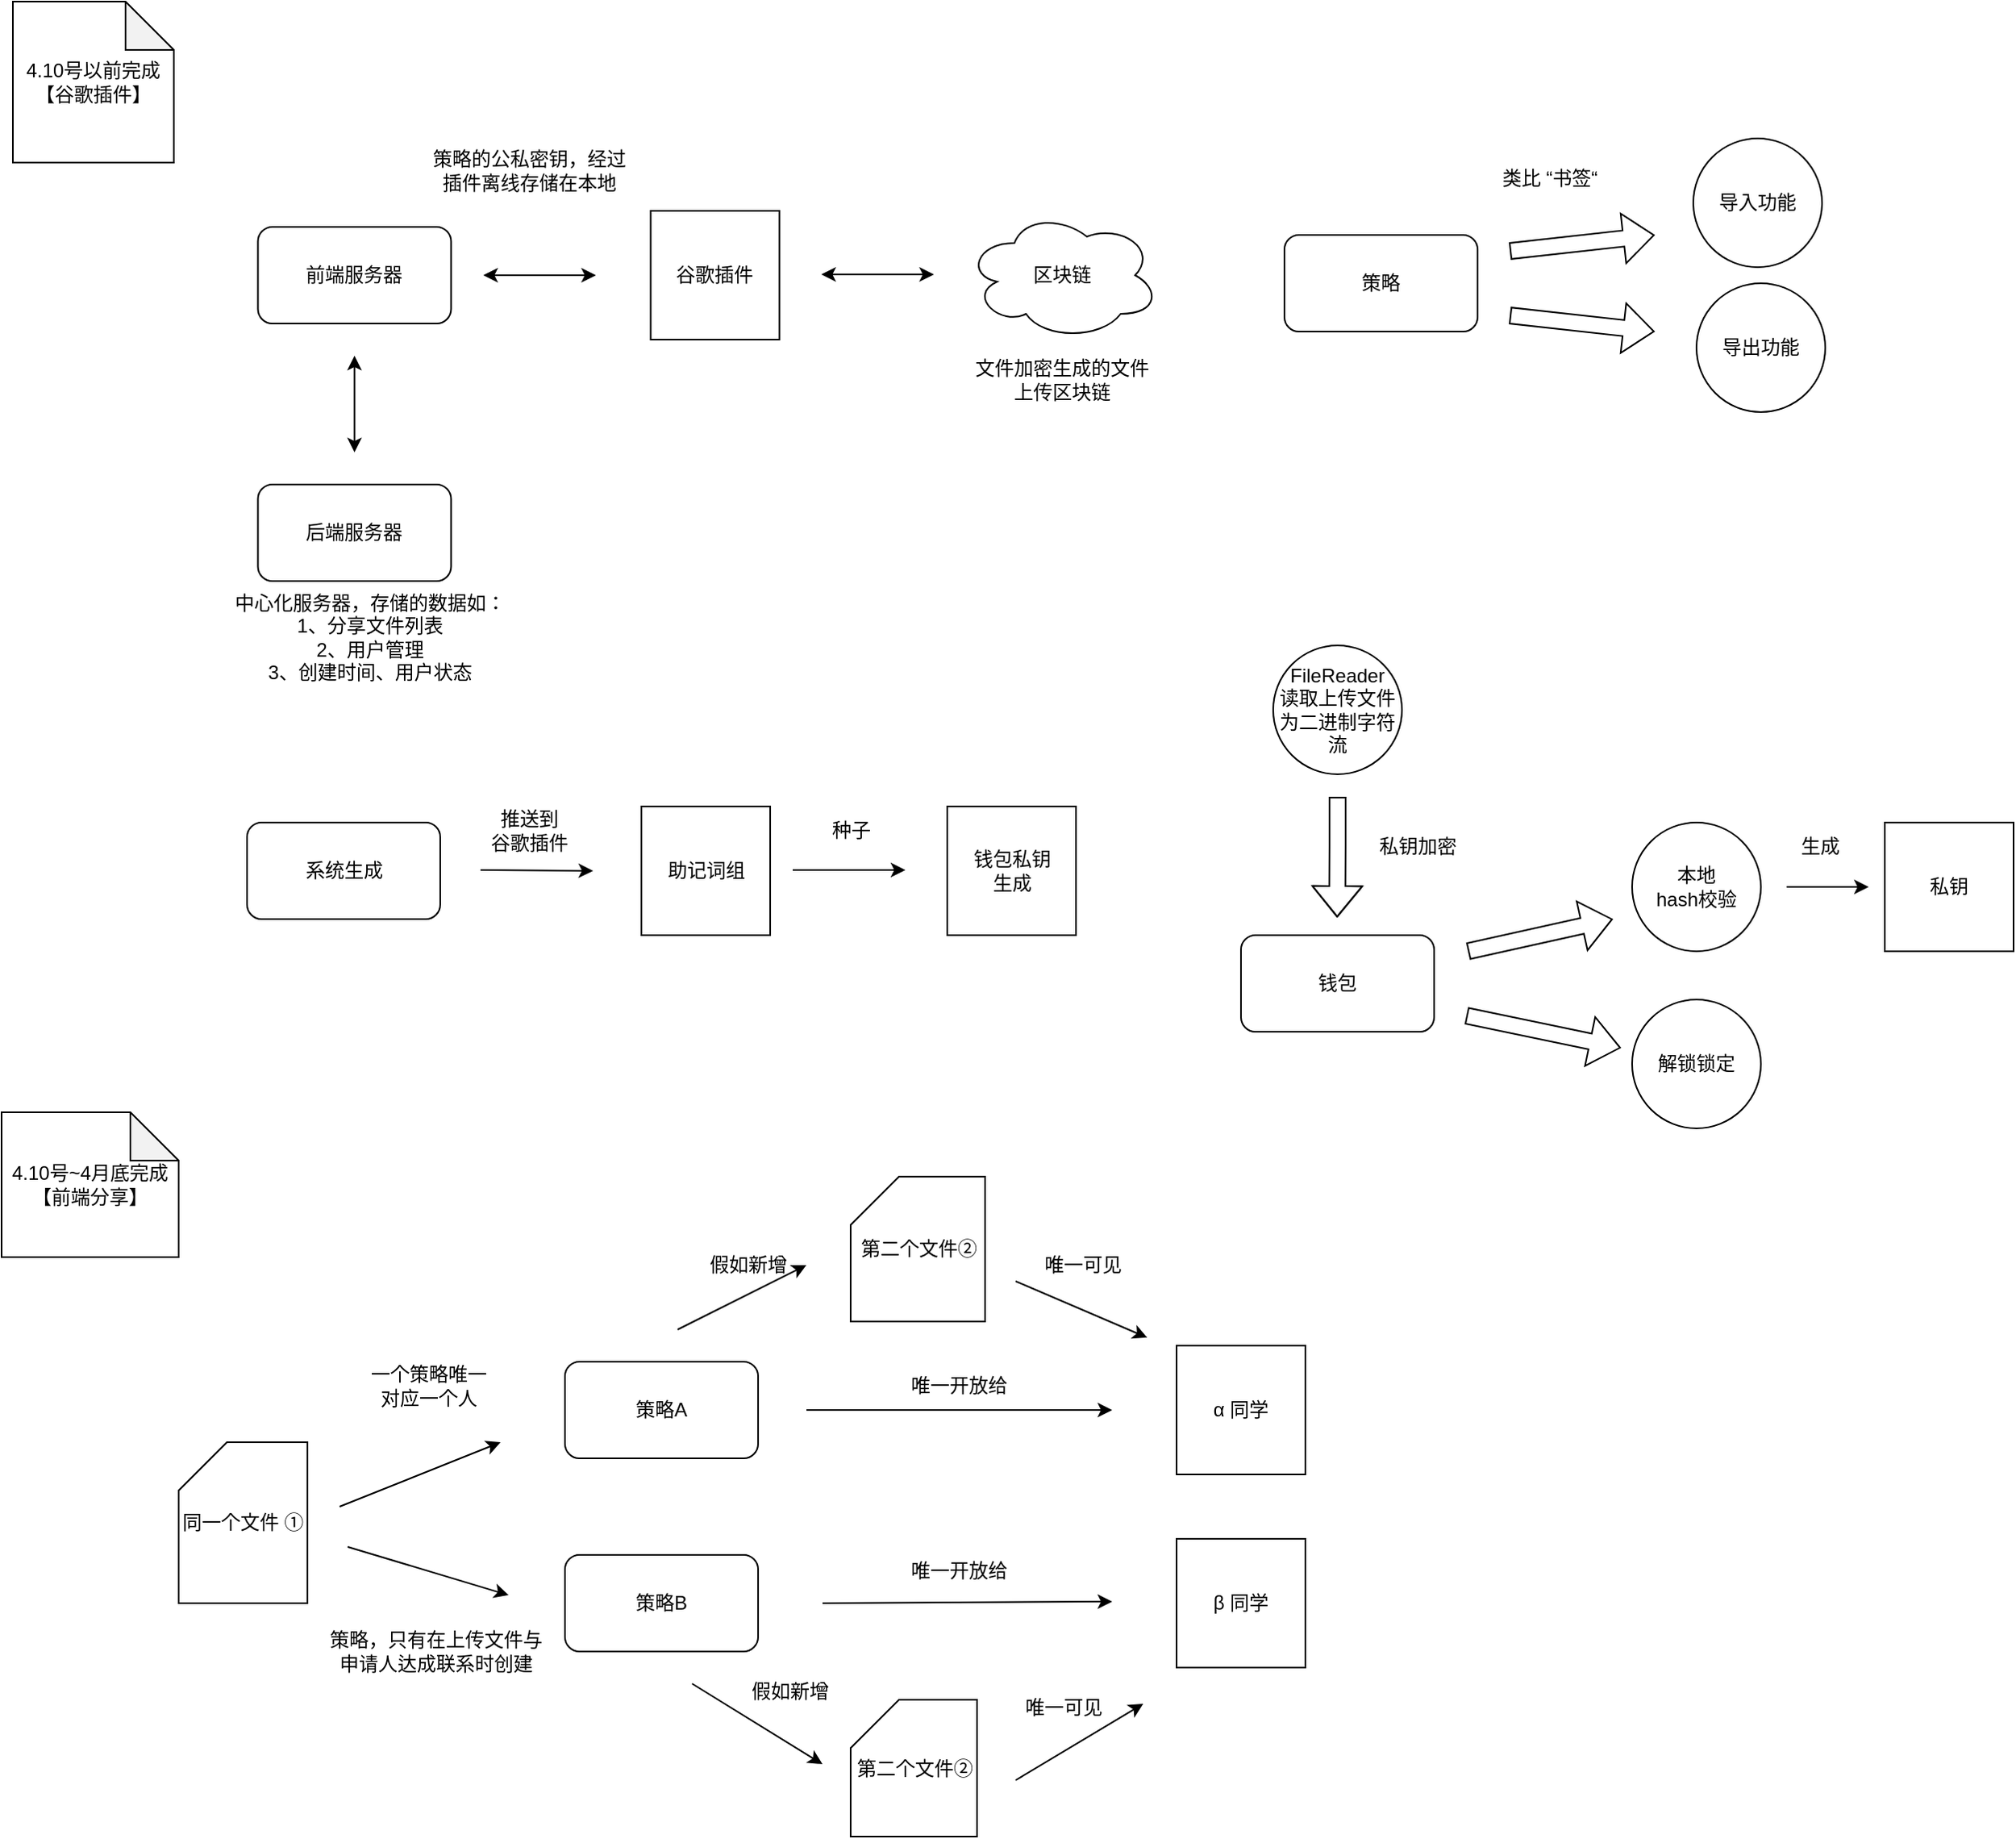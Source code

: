 <mxfile version="17.2.3" type="github">
  <diagram id="Rfiw0JzNWFwcoG-SYALL" name="Page-1">
    <mxGraphModel dx="1267" dy="1033" grid="1" gridSize="10" guides="1" tooltips="1" connect="1" arrows="1" fold="1" page="1" pageScale="1" pageWidth="827" pageHeight="1169" math="0" shadow="0">
      <root>
        <mxCell id="0" />
        <mxCell id="1" parent="0" />
        <mxCell id="mvUg5sP5wKKFMvpWZlwc-2" value="前端服务器" style="rounded=1;whiteSpace=wrap;html=1;" vertex="1" parent="1">
          <mxGeometry x="189.25" y="150" width="120" height="60" as="geometry" />
        </mxCell>
        <mxCell id="mvUg5sP5wKKFMvpWZlwc-3" value="后端服务器" style="rounded=1;whiteSpace=wrap;html=1;" vertex="1" parent="1">
          <mxGeometry x="189.25" y="310" width="120" height="60" as="geometry" />
        </mxCell>
        <mxCell id="mvUg5sP5wKKFMvpWZlwc-4" value="谷歌插件" style="whiteSpace=wrap;html=1;aspect=fixed;" vertex="1" parent="1">
          <mxGeometry x="433.25" y="140" width="80" height="80" as="geometry" />
        </mxCell>
        <mxCell id="mvUg5sP5wKKFMvpWZlwc-5" value="区块链" style="ellipse;shape=cloud;whiteSpace=wrap;html=1;" vertex="1" parent="1">
          <mxGeometry x="629.25" y="140" width="120" height="80" as="geometry" />
        </mxCell>
        <mxCell id="mvUg5sP5wKKFMvpWZlwc-7" value="" style="endArrow=classic;startArrow=classic;html=1;rounded=0;" edge="1" parent="1">
          <mxGeometry width="50" height="50" relative="1" as="geometry">
            <mxPoint x="539.25" y="179.5" as="sourcePoint" />
            <mxPoint x="609.25" y="179.5" as="targetPoint" />
          </mxGeometry>
        </mxCell>
        <mxCell id="mvUg5sP5wKKFMvpWZlwc-8" value="" style="endArrow=classic;startArrow=classic;html=1;rounded=0;" edge="1" parent="1">
          <mxGeometry width="50" height="50" relative="1" as="geometry">
            <mxPoint x="329.25" y="180" as="sourcePoint" />
            <mxPoint x="399.25" y="180" as="targetPoint" />
          </mxGeometry>
        </mxCell>
        <mxCell id="mvUg5sP5wKKFMvpWZlwc-9" value="" style="endArrow=classic;startArrow=classic;html=1;rounded=0;" edge="1" parent="1">
          <mxGeometry width="50" height="50" relative="1" as="geometry">
            <mxPoint x="249.25" y="290" as="sourcePoint" />
            <mxPoint x="249.25" y="230" as="targetPoint" />
          </mxGeometry>
        </mxCell>
        <mxCell id="mvUg5sP5wKKFMvpWZlwc-10" value="中心化服务器，存储的数据如：&lt;br&gt;1、分享文件列表&lt;br&gt;2、用户管理&lt;br&gt;3、创建时间、用户状态" style="text;html=1;strokeColor=none;fillColor=none;align=center;verticalAlign=middle;whiteSpace=wrap;rounded=0;" vertex="1" parent="1">
          <mxGeometry x="159.25" y="360" width="200" height="90" as="geometry" />
        </mxCell>
        <mxCell id="mvUg5sP5wKKFMvpWZlwc-11" value="文件加密生成的文件上传区块链" style="text;html=1;strokeColor=none;fillColor=none;align=center;verticalAlign=middle;whiteSpace=wrap;rounded=0;" vertex="1" parent="1">
          <mxGeometry x="634.25" y="230" width="110" height="30" as="geometry" />
        </mxCell>
        <mxCell id="mvUg5sP5wKKFMvpWZlwc-12" value="4.10号以前完成&lt;br&gt;【谷歌插件】" style="shape=note;whiteSpace=wrap;html=1;backgroundOutline=1;darkOpacity=0.05;" vertex="1" parent="1">
          <mxGeometry x="37" y="10" width="100" height="100" as="geometry" />
        </mxCell>
        <mxCell id="mvUg5sP5wKKFMvpWZlwc-13" value="助记词组" style="whiteSpace=wrap;html=1;aspect=fixed;" vertex="1" parent="1">
          <mxGeometry x="427.5" y="510" width="80" height="80" as="geometry" />
        </mxCell>
        <mxCell id="mvUg5sP5wKKFMvpWZlwc-15" value="钱包私钥&lt;br&gt;生成" style="whiteSpace=wrap;html=1;aspect=fixed;" vertex="1" parent="1">
          <mxGeometry x="617.5" y="510" width="80" height="80" as="geometry" />
        </mxCell>
        <mxCell id="mvUg5sP5wKKFMvpWZlwc-16" value="" style="endArrow=classic;html=1;rounded=0;" edge="1" parent="1">
          <mxGeometry width="50" height="50" relative="1" as="geometry">
            <mxPoint x="327.5" y="549.5" as="sourcePoint" />
            <mxPoint x="397.5" y="550" as="targetPoint" />
          </mxGeometry>
        </mxCell>
        <mxCell id="mvUg5sP5wKKFMvpWZlwc-17" value="" style="endArrow=classic;html=1;rounded=0;" edge="1" parent="1">
          <mxGeometry width="50" height="50" relative="1" as="geometry">
            <mxPoint x="521.5" y="549.5" as="sourcePoint" />
            <mxPoint x="591.5" y="549.5" as="targetPoint" />
          </mxGeometry>
        </mxCell>
        <mxCell id="mvUg5sP5wKKFMvpWZlwc-19" value="种子" style="text;html=1;strokeColor=none;fillColor=none;align=center;verticalAlign=middle;whiteSpace=wrap;rounded=0;" vertex="1" parent="1">
          <mxGeometry x="527.5" y="510" width="60" height="30" as="geometry" />
        </mxCell>
        <mxCell id="mvUg5sP5wKKFMvpWZlwc-20" value="推送到&lt;br&gt;谷歌插件" style="text;html=1;strokeColor=none;fillColor=none;align=center;verticalAlign=middle;whiteSpace=wrap;rounded=0;" vertex="1" parent="1">
          <mxGeometry x="327.5" y="510" width="60" height="30" as="geometry" />
        </mxCell>
        <mxCell id="mvUg5sP5wKKFMvpWZlwc-21" value="策略的公私密钥，经过插件离线存储在本地" style="text;html=1;strokeColor=none;fillColor=none;align=center;verticalAlign=middle;whiteSpace=wrap;rounded=0;" vertex="1" parent="1">
          <mxGeometry x="296.25" y="90" width="124" height="50" as="geometry" />
        </mxCell>
        <mxCell id="mvUg5sP5wKKFMvpWZlwc-22" value="策略" style="rounded=1;whiteSpace=wrap;html=1;" vertex="1" parent="1">
          <mxGeometry x="827" y="155" width="120" height="60" as="geometry" />
        </mxCell>
        <mxCell id="mvUg5sP5wKKFMvpWZlwc-23" value="" style="shape=flexArrow;endArrow=classic;html=1;rounded=0;" edge="1" parent="1">
          <mxGeometry width="50" height="50" relative="1" as="geometry">
            <mxPoint x="967" y="165" as="sourcePoint" />
            <mxPoint x="1057" y="155" as="targetPoint" />
          </mxGeometry>
        </mxCell>
        <mxCell id="mvUg5sP5wKKFMvpWZlwc-24" value="导入功能" style="ellipse;whiteSpace=wrap;html=1;aspect=fixed;" vertex="1" parent="1">
          <mxGeometry x="1081" y="95" width="80" height="80" as="geometry" />
        </mxCell>
        <mxCell id="mvUg5sP5wKKFMvpWZlwc-25" value="导出功能" style="ellipse;whiteSpace=wrap;html=1;aspect=fixed;" vertex="1" parent="1">
          <mxGeometry x="1083" y="185" width="80" height="80" as="geometry" />
        </mxCell>
        <mxCell id="mvUg5sP5wKKFMvpWZlwc-26" value="" style="shape=flexArrow;endArrow=classic;html=1;rounded=0;" edge="1" parent="1">
          <mxGeometry width="50" height="50" relative="1" as="geometry">
            <mxPoint x="967" y="205" as="sourcePoint" />
            <mxPoint x="1057" y="215" as="targetPoint" />
          </mxGeometry>
        </mxCell>
        <mxCell id="mvUg5sP5wKKFMvpWZlwc-27" value="钱包" style="rounded=1;whiteSpace=wrap;html=1;" vertex="1" parent="1">
          <mxGeometry x="800" y="590" width="120" height="60" as="geometry" />
        </mxCell>
        <mxCell id="mvUg5sP5wKKFMvpWZlwc-28" value="" style="shape=flexArrow;endArrow=classic;html=1;rounded=0;" edge="1" parent="1">
          <mxGeometry width="50" height="50" relative="1" as="geometry">
            <mxPoint x="941" y="600" as="sourcePoint" />
            <mxPoint x="1031" y="580" as="targetPoint" />
          </mxGeometry>
        </mxCell>
        <mxCell id="mvUg5sP5wKKFMvpWZlwc-29" value="解锁锁定" style="ellipse;whiteSpace=wrap;html=1;aspect=fixed;" vertex="1" parent="1">
          <mxGeometry x="1043" y="630" width="80" height="80" as="geometry" />
        </mxCell>
        <mxCell id="mvUg5sP5wKKFMvpWZlwc-30" value="" style="shape=flexArrow;endArrow=classic;html=1;rounded=0;" edge="1" parent="1">
          <mxGeometry width="50" height="50" relative="1" as="geometry">
            <mxPoint x="940" y="640" as="sourcePoint" />
            <mxPoint x="1036" y="660" as="targetPoint" />
          </mxGeometry>
        </mxCell>
        <mxCell id="mvUg5sP5wKKFMvpWZlwc-31" value="本地&lt;br&gt;hash校验" style="ellipse;whiteSpace=wrap;html=1;aspect=fixed;" vertex="1" parent="1">
          <mxGeometry x="1043" y="520" width="80" height="80" as="geometry" />
        </mxCell>
        <mxCell id="mvUg5sP5wKKFMvpWZlwc-32" value="私钥" style="whiteSpace=wrap;html=1;aspect=fixed;" vertex="1" parent="1">
          <mxGeometry x="1200" y="520" width="80" height="80" as="geometry" />
        </mxCell>
        <mxCell id="mvUg5sP5wKKFMvpWZlwc-33" value="" style="endArrow=classic;html=1;rounded=0;" edge="1" parent="1">
          <mxGeometry width="50" height="50" relative="1" as="geometry">
            <mxPoint x="1139" y="560" as="sourcePoint" />
            <mxPoint x="1190" y="560" as="targetPoint" />
            <Array as="points">
              <mxPoint x="1179" y="560" />
            </Array>
          </mxGeometry>
        </mxCell>
        <mxCell id="mvUg5sP5wKKFMvpWZlwc-34" value="生成" style="text;html=1;strokeColor=none;fillColor=none;align=center;verticalAlign=middle;whiteSpace=wrap;rounded=0;" vertex="1" parent="1">
          <mxGeometry x="1130" y="520" width="60" height="30" as="geometry" />
        </mxCell>
        <mxCell id="mvUg5sP5wKKFMvpWZlwc-35" value="类比 “书签“" style="text;html=1;strokeColor=none;fillColor=none;align=center;verticalAlign=middle;whiteSpace=wrap;rounded=0;" vertex="1" parent="1">
          <mxGeometry x="957" y="105" width="70" height="30" as="geometry" />
        </mxCell>
        <mxCell id="mvUg5sP5wKKFMvpWZlwc-36" value="系统生成" style="rounded=1;whiteSpace=wrap;html=1;" vertex="1" parent="1">
          <mxGeometry x="182.5" y="520" width="120" height="60" as="geometry" />
        </mxCell>
        <mxCell id="mvUg5sP5wKKFMvpWZlwc-37" value="策略A" style="rounded=1;whiteSpace=wrap;html=1;" vertex="1" parent="1">
          <mxGeometry x="380" y="855" width="120" height="60" as="geometry" />
        </mxCell>
        <mxCell id="mvUg5sP5wKKFMvpWZlwc-38" value="4.10号~4月底完成&lt;br&gt;【前端分享】" style="shape=note;whiteSpace=wrap;html=1;backgroundOutline=1;darkOpacity=0.05;" vertex="1" parent="1">
          <mxGeometry x="30" y="700" width="110" height="90" as="geometry" />
        </mxCell>
        <mxCell id="mvUg5sP5wKKFMvpWZlwc-39" value="策略B" style="rounded=1;whiteSpace=wrap;html=1;" vertex="1" parent="1">
          <mxGeometry x="380" y="975" width="120" height="60" as="geometry" />
        </mxCell>
        <mxCell id="mvUg5sP5wKKFMvpWZlwc-41" value="同一个文件 ①" style="shape=card;whiteSpace=wrap;html=1;" vertex="1" parent="1">
          <mxGeometry x="140" y="905" width="80" height="100" as="geometry" />
        </mxCell>
        <mxCell id="mvUg5sP5wKKFMvpWZlwc-42" value="" style="endArrow=classic;html=1;rounded=0;" edge="1" parent="1">
          <mxGeometry width="50" height="50" relative="1" as="geometry">
            <mxPoint x="240" y="945" as="sourcePoint" />
            <mxPoint x="340" y="905" as="targetPoint" />
          </mxGeometry>
        </mxCell>
        <mxCell id="mvUg5sP5wKKFMvpWZlwc-43" value="" style="endArrow=classic;html=1;rounded=0;" edge="1" parent="1">
          <mxGeometry width="50" height="50" relative="1" as="geometry">
            <mxPoint x="245" y="970" as="sourcePoint" />
            <mxPoint x="345" y="1000" as="targetPoint" />
          </mxGeometry>
        </mxCell>
        <mxCell id="mvUg5sP5wKKFMvpWZlwc-45" value="" style="endArrow=classic;html=1;rounded=0;" edge="1" parent="1">
          <mxGeometry width="50" height="50" relative="1" as="geometry">
            <mxPoint x="530" y="885" as="sourcePoint" />
            <mxPoint x="720" y="885" as="targetPoint" />
          </mxGeometry>
        </mxCell>
        <mxCell id="mvUg5sP5wKKFMvpWZlwc-46" value="" style="endArrow=classic;html=1;rounded=0;" edge="1" parent="1">
          <mxGeometry width="50" height="50" relative="1" as="geometry">
            <mxPoint x="540" y="1005" as="sourcePoint" />
            <mxPoint x="720" y="1004" as="targetPoint" />
          </mxGeometry>
        </mxCell>
        <mxCell id="mvUg5sP5wKKFMvpWZlwc-47" value="α 同学" style="whiteSpace=wrap;html=1;aspect=fixed;" vertex="1" parent="1">
          <mxGeometry x="760" y="845" width="80" height="80" as="geometry" />
        </mxCell>
        <mxCell id="mvUg5sP5wKKFMvpWZlwc-48" value="β 同学" style="whiteSpace=wrap;html=1;aspect=fixed;" vertex="1" parent="1">
          <mxGeometry x="760" y="965" width="80" height="80" as="geometry" />
        </mxCell>
        <mxCell id="mvUg5sP5wKKFMvpWZlwc-49" value="第二个文件②" style="shape=card;whiteSpace=wrap;html=1;" vertex="1" parent="1">
          <mxGeometry x="557.5" y="740" width="83.5" height="90" as="geometry" />
        </mxCell>
        <mxCell id="mvUg5sP5wKKFMvpWZlwc-50" value="第二个文件②" style="shape=card;whiteSpace=wrap;html=1;" vertex="1" parent="1">
          <mxGeometry x="557.5" y="1065" width="78.5" height="85" as="geometry" />
        </mxCell>
        <mxCell id="mvUg5sP5wKKFMvpWZlwc-51" value="" style="endArrow=classic;html=1;rounded=0;" edge="1" parent="1">
          <mxGeometry width="50" height="50" relative="1" as="geometry">
            <mxPoint x="450" y="835" as="sourcePoint" />
            <mxPoint x="530" y="795" as="targetPoint" />
          </mxGeometry>
        </mxCell>
        <mxCell id="mvUg5sP5wKKFMvpWZlwc-52" value="唯一开放给" style="text;html=1;strokeColor=none;fillColor=none;align=center;verticalAlign=middle;whiteSpace=wrap;rounded=0;" vertex="1" parent="1">
          <mxGeometry x="580" y="855" width="90" height="30" as="geometry" />
        </mxCell>
        <mxCell id="mvUg5sP5wKKFMvpWZlwc-53" value="唯一开放给" style="text;html=1;strokeColor=none;fillColor=none;align=center;verticalAlign=middle;whiteSpace=wrap;rounded=0;" vertex="1" parent="1">
          <mxGeometry x="580" y="970" width="90" height="30" as="geometry" />
        </mxCell>
        <mxCell id="mvUg5sP5wKKFMvpWZlwc-54" value="" style="endArrow=classic;html=1;rounded=0;" edge="1" parent="1">
          <mxGeometry width="50" height="50" relative="1" as="geometry">
            <mxPoint x="459" y="1055" as="sourcePoint" />
            <mxPoint x="540" y="1105" as="targetPoint" />
          </mxGeometry>
        </mxCell>
        <mxCell id="mvUg5sP5wKKFMvpWZlwc-56" value="假如新增" style="text;html=1;strokeColor=none;fillColor=none;align=center;verticalAlign=middle;whiteSpace=wrap;rounded=0;" vertex="1" parent="1">
          <mxGeometry x="464" y="780" width="60" height="30" as="geometry" />
        </mxCell>
        <mxCell id="mvUg5sP5wKKFMvpWZlwc-57" value="假如新增" style="text;html=1;strokeColor=none;fillColor=none;align=center;verticalAlign=middle;whiteSpace=wrap;rounded=0;" vertex="1" parent="1">
          <mxGeometry x="490" y="1045" width="60" height="30" as="geometry" />
        </mxCell>
        <mxCell id="mvUg5sP5wKKFMvpWZlwc-61" value="" style="endArrow=classic;html=1;rounded=0;" edge="1" parent="1">
          <mxGeometry width="50" height="50" relative="1" as="geometry">
            <mxPoint x="660" y="805" as="sourcePoint" />
            <mxPoint x="741.75" y="840" as="targetPoint" />
          </mxGeometry>
        </mxCell>
        <mxCell id="mvUg5sP5wKKFMvpWZlwc-62" value="唯一可见" style="text;html=1;strokeColor=none;fillColor=none;align=center;verticalAlign=middle;whiteSpace=wrap;rounded=0;" vertex="1" parent="1">
          <mxGeometry x="671.75" y="780" width="60" height="30" as="geometry" />
        </mxCell>
        <mxCell id="mvUg5sP5wKKFMvpWZlwc-63" value="" style="endArrow=classic;html=1;rounded=0;" edge="1" parent="1">
          <mxGeometry width="50" height="50" relative="1" as="geometry">
            <mxPoint x="660" y="1115" as="sourcePoint" />
            <mxPoint x="739.25" y="1067.5" as="targetPoint" />
          </mxGeometry>
        </mxCell>
        <mxCell id="mvUg5sP5wKKFMvpWZlwc-64" value="唯一可见" style="text;html=1;strokeColor=none;fillColor=none;align=center;verticalAlign=middle;whiteSpace=wrap;rounded=0;" vertex="1" parent="1">
          <mxGeometry x="660" y="1055" width="60" height="30" as="geometry" />
        </mxCell>
        <mxCell id="mvUg5sP5wKKFMvpWZlwc-67" style="edgeStyle=orthogonalEdgeStyle;rounded=0;orthogonalLoop=1;jettySize=auto;html=1;exitX=0.5;exitY=1;exitDx=0;exitDy=0;" edge="1" parent="1" source="mvUg5sP5wKKFMvpWZlwc-57" target="mvUg5sP5wKKFMvpWZlwc-57">
          <mxGeometry relative="1" as="geometry" />
        </mxCell>
        <mxCell id="mvUg5sP5wKKFMvpWZlwc-69" value="一个策略唯一&lt;br&gt;对应一个人" style="text;html=1;strokeColor=none;fillColor=none;align=center;verticalAlign=middle;whiteSpace=wrap;rounded=0;" vertex="1" parent="1">
          <mxGeometry x="232.5" y="855" width="125" height="30" as="geometry" />
        </mxCell>
        <mxCell id="mvUg5sP5wKKFMvpWZlwc-71" value="策略，只有在上传文件与申请人达成联系时创建" style="text;html=1;strokeColor=none;fillColor=none;align=center;verticalAlign=middle;whiteSpace=wrap;rounded=0;" vertex="1" parent="1">
          <mxGeometry x="228.5" y="1005" width="141.5" height="60" as="geometry" />
        </mxCell>
        <mxCell id="mvUg5sP5wKKFMvpWZlwc-73" value="FileReader&lt;br&gt;读取上传文件为二进制字符流" style="ellipse;whiteSpace=wrap;html=1;aspect=fixed;" vertex="1" parent="1">
          <mxGeometry x="820" y="410" width="80" height="80" as="geometry" />
        </mxCell>
        <mxCell id="mvUg5sP5wKKFMvpWZlwc-74" value="" style="shape=flexArrow;endArrow=classic;html=1;rounded=0;" edge="1" parent="1">
          <mxGeometry width="50" height="50" relative="1" as="geometry">
            <mxPoint x="860" y="504" as="sourcePoint" />
            <mxPoint x="859.75" y="579" as="targetPoint" />
            <Array as="points">
              <mxPoint x="860" y="534" />
            </Array>
          </mxGeometry>
        </mxCell>
        <mxCell id="mvUg5sP5wKKFMvpWZlwc-75" value="私钥加密" style="text;html=1;strokeColor=none;fillColor=none;align=center;verticalAlign=middle;whiteSpace=wrap;rounded=0;" vertex="1" parent="1">
          <mxGeometry x="880" y="520" width="60" height="30" as="geometry" />
        </mxCell>
      </root>
    </mxGraphModel>
  </diagram>
</mxfile>
